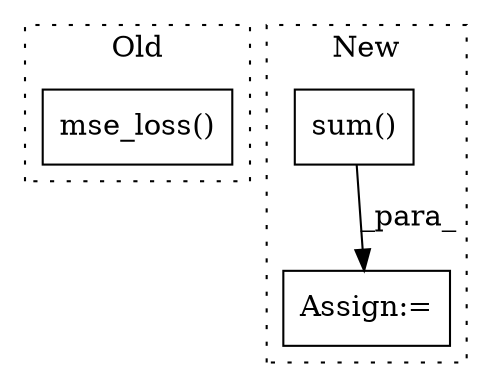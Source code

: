 digraph G {
subgraph cluster0 {
1 [label="mse_loss()" a="75" s="2123,2171" l="11,1" shape="box"];
label = "Old";
style="dotted";
}
subgraph cluster1 {
2 [label="sum()" a="75" s="2213,2256" l="10,1" shape="box"];
3 [label="Assign:=" a="68" s="2365" l="3" shape="box"];
label = "New";
style="dotted";
}
2 -> 3 [label="_para_"];
}